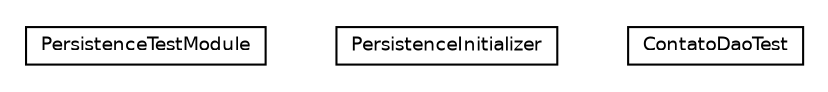 #!/usr/local/bin/dot
#
# Class diagram 
# Generated by UmlGraph version 4.6 (http://www.spinellis.gr/sw/umlgraph)
#

digraph G {
	edge [fontname="Helvetica",fontsize=10,labelfontname="Helvetica",labelfontsize=10];
	node [fontname="Helvetica",fontsize=10,shape=plaintext];
	// br.net.meditec.client.PersistenceTestModule
	c0 [label=<<table border="0" cellborder="1" cellspacing="0" cellpadding="2" port="p" href="./PersistenceTestModule.html">
		<tr><td><table border="0" cellspacing="0" cellpadding="1">
			<tr><td> PersistenceTestModule </td></tr>
		</table></td></tr>
		</table>>, fontname="Helvetica", fontcolor="black", fontsize=9.0];
	// br.net.meditec.client.PersistenceInitializer
	c1 [label=<<table border="0" cellborder="1" cellspacing="0" cellpadding="2" port="p" href="./PersistenceInitializer.html">
		<tr><td><table border="0" cellspacing="0" cellpadding="1">
			<tr><td> PersistenceInitializer </td></tr>
		</table></td></tr>
		</table>>, fontname="Helvetica", fontcolor="black", fontsize=9.0];
	// br.net.meditec.client.ContatoDaoTest
	c2 [label=<<table border="0" cellborder="1" cellspacing="0" cellpadding="2" port="p" href="./ContatoDaoTest.html">
		<tr><td><table border="0" cellspacing="0" cellpadding="1">
			<tr><td> ContatoDaoTest </td></tr>
		</table></td></tr>
		</table>>, fontname="Helvetica", fontcolor="black", fontsize=9.0];
}


